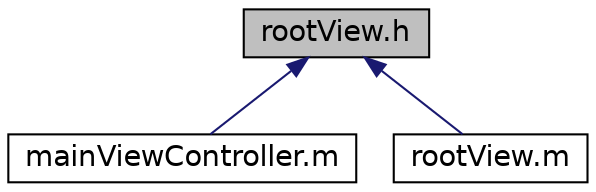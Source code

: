 digraph G
{
  edge [fontname="Helvetica",fontsize="14",labelfontname="Helvetica",labelfontsize="14"];
  node [fontname="Helvetica",fontsize="14",shape=record];
  Node1 [label="rootView.h",height=0.2,width=0.4,color="black", fillcolor="grey75", style="filled" fontcolor="black"];
  Node1 -> Node2 [dir=back,color="midnightblue",fontsize="14",style="solid",fontname="Helvetica"];
  Node2 [label="mainViewController.m",height=0.2,width=0.4,color="black", fillcolor="white", style="filled",URL="$main_view_controller_8m_source.html"];
  Node1 -> Node3 [dir=back,color="midnightblue",fontsize="14",style="solid",fontname="Helvetica"];
  Node3 [label="rootView.m",height=0.2,width=0.4,color="black", fillcolor="white", style="filled",URL="$root_view_8m_source.html"];
}
